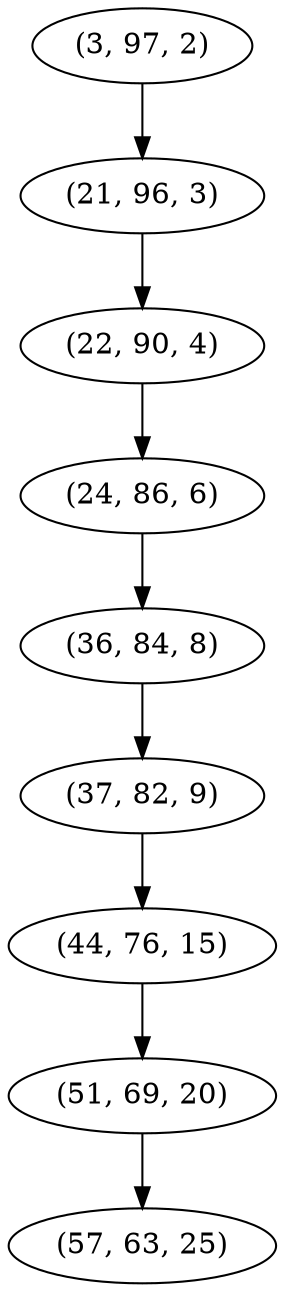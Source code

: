 digraph tree {
    "(3, 97, 2)";
    "(21, 96, 3)";
    "(22, 90, 4)";
    "(24, 86, 6)";
    "(36, 84, 8)";
    "(37, 82, 9)";
    "(44, 76, 15)";
    "(51, 69, 20)";
    "(57, 63, 25)";
    "(3, 97, 2)" -> "(21, 96, 3)";
    "(21, 96, 3)" -> "(22, 90, 4)";
    "(22, 90, 4)" -> "(24, 86, 6)";
    "(24, 86, 6)" -> "(36, 84, 8)";
    "(36, 84, 8)" -> "(37, 82, 9)";
    "(37, 82, 9)" -> "(44, 76, 15)";
    "(44, 76, 15)" -> "(51, 69, 20)";
    "(51, 69, 20)" -> "(57, 63, 25)";
}
